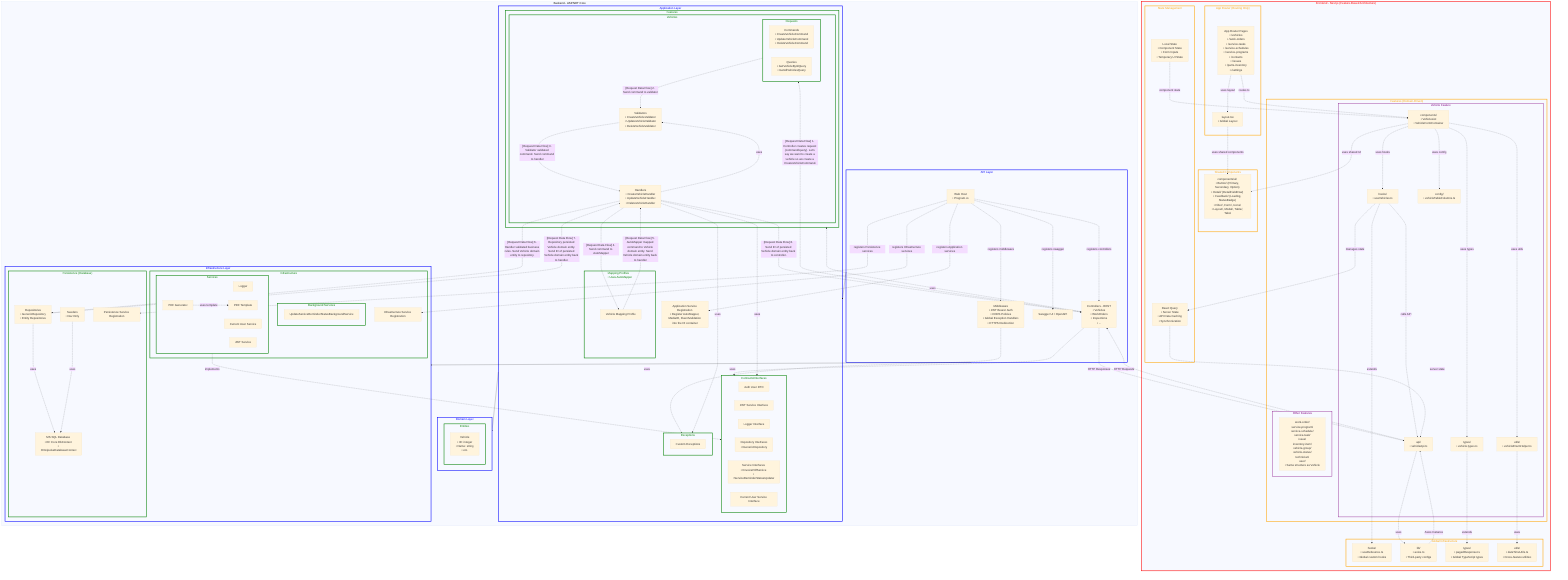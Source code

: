 ---
config:
  theme: base
  layout: dagre
---
flowchart TB
 subgraph APP_ROUTER_LAYER["App Router (Routing Only)"]
        APP_PAGES["App Router Pages <br>• /vehicles <br>• /work-orders <br>• /service-tasks <br>• /service-schedules <br>• /service-programs <br>• /contacts <br>• /issues <br>• /parts-inventory <br>• /settings"]
        LAYOUT_TSX["layout.tsx <br>• Global Layout"]
  end
 subgraph VEHICLE_FEATURE["Vehicle Feature"]
        VEHICLE_COMPONENTS["components/ <br>• VehicleList <br>• VehicleFormContainer"]
        VEHICLE_HOOKS["hooks/ <br>• useVehicles.ts"]
        VEHICLE_API["api/ <br>• vehicleApi.ts"]
        VEHICLE_TYPES["types/ <br>• vehicle.types.ts"]
        VEHICLE_CONFIG["config/ <br>• vehicleTableColumns.ts"]
        VEHICLE_UTILS["utils/ <br>• vehicleEnumHelper.ts"]
  end
 subgraph OTHER_FEATURES["Other Features"]
        OTHER_FEATURE_MODULES["work-order/ <br>service-program/ <br>service-schedule/ <br>service-task/ <br>issue/ <br>inventory-item/ <br>vehicle-group/ <br>vehicle-status/ <br>technician/ <br>user/ <br>• Same structure as Vehicle"]
  end
 subgraph FEATURES_LAYER["Features (Domain-Driven)"]
        VEHICLE_FEATURE
        OTHER_FEATURES
  end
 subgraph SHARED_COMPONENTS_LAYER["Shared Components"]
        UI_COMPONENTS["components/ui/ <br>• Button/ (Primary, Secondary, Option) <br>• Detail/ (DetailFieldRow) <br>• Feedback/ (Loading, StatusBadge) <br>• Filter/, Form/, Icons/ <br>• Layout/, Modal/, Table/, Tabs/"]
  end
 subgraph GLOBAL_INFRASTRUCTURE_LAYER["Global Infrastructure"]
        GLOBAL_HOOKS["hooks/ <br>• useDebounce.ts <br>• Global custom hooks"]
        LIB_CONFIG["lib/ <br>• axios.ts <br>• Third-party configs"]
        GLOBAL_TYPES["types/ <br>• pagedResponse.ts <br>• Global TypeScript types"]
        GLOBAL_UTILS["utils/ <br>• dateTimeUtils.ts <br>• Cross-feature utilities"]
  end
 subgraph STATE_MANAGEMENT_LAYER["State Management"]
        REACT_QUERY["React Query <br>• Server State <br>• API Data Caching <br>• Synchronization"]
        LOCAL_STATE["Local State <br>• Component State <br>• Form Inputs <br>• Temporary UI State"]
  end
 subgraph FRONTEND_GRAPH["Frontend - Next.js (Feature-Based Architecture)"]
        APP_ROUTER_LAYER
        FEATURES_LAYER
        SHARED_COMPONENTS_LAYER
        GLOBAL_INFRASTRUCTURE_LAYER
        STATE_MANAGEMENT_LAYER
  end
 subgraph API_LAYER["API Layer"]
        APIGW["Web Host <br>• Program.cs"]
        MIDDLEWARE["Middleware <br>• JWT Bearer Auth <br>• CORS Policies <br>• Global Exception Handlers <br>• HTTPS Redirection"]
        CTRLS["Controllers - REST <br>• Vehicles <br>• WorkOrders <br>• Inspections <br>• ..."]
        SWAGGER["Swagger UI / OpenAPI"]
  end
 subgraph APPLICATION_CONTRACTS_GRAPH["Contracts/Interfaces"]
        AUTH_USER_DTO["Auth User DTO"]
        I_JWT_SVC["JWT Service Interface"]
        I_LOGGER_SVC["Logger Interface"]
        I_REPOS["Repository Interfaces <br>• IGenericRepository"]
        I_SVC["Service Interfaces <br>• IInvoicePdfService <br>• IServiceReminderStatusUpdater"]
        I_CURRENT_USER_SVC["Current User Service Interface"]
  end
 subgraph APP_EXCEPTIONS_GRAPH["Exceptions"]
        EXCEPTIONS["Custom Exceptions"]
  end
 subgraph APP_REQUEST_GRAPH["Requests"]
        APP_VEHICLE_COMMANDS["Commands <br>• CreateVehicleCommand <br>• UpdateVehicleCommand <br>• DeleteVehicleCommand"]
        APP_VEHICLE_QUERIES["Queries <br>• GetVehicleByIdQuery <br>• GetAllVehiclesQuery"]
  end
 subgraph APP_VEHICLE_GRAPH["Vehicles"]
        APP_REQUEST_GRAPH
        APP_VEHICLE_VALIDATORS["Validators <br>• CreateVehicleValidator <br>• UpdateVehicleValidator <br>• DeleteVehicleValidator"]
        APP_VEHICLE_HANDLERS["Handlers <br>• CreateVehicleHandler <br>• UpdateVehicleHandler <br>• DeleteVehicleHandler"]
  end
 subgraph FEATURES_GRAPH["Features"]
        APP_VEHICLE_GRAPH
  end
 subgraph MAPPER_GRAPH["Mapping Profiles <br>• Uses AutoMapper"]
        VEHICLE_MAPPER["Vehicle Mapping Profile"]
  end
 subgraph APPLICATION_LAYER["Application Layer"]
        APPLICATION_CONTRACTS_GRAPH
        APP_EXCEPTIONS_GRAPH
        FEATURES_GRAPH
        MAPPER_GRAPH
        APPLICATION_DI_REG["Application Service Registration <br>• Register AutoMapper, MediatR, FluentValidation into the DI container"]
  end
 subgraph DOMAIN_ENTITIES_GRAPH["Entities"]
        DOMAIN_ENTITIES["Vehicle <br>• ID: integer <br>• Name: string <br>• etc."]
  end
 subgraph DOMAIN_LAYER["Domain Layer"]
        DOMAIN_ENTITIES_GRAPH
  end
 subgraph BACKGROUND_SERVICES_GRAPH["Background Services"]
        UPDATE_SERVICE_REMINDER_STATUS_BG_SVC["UpdateServiceReminderStatusBackgroundService"]
  end
 subgraph INFRA_SERVICES_GRAPH["Services"]
        LOGGER_SVC["Logger"]
        PDF_SVC["PDF Generator"]
        PDF_TEMPLATE["PDF Template"]
        CURRENT_USER_SVC["Current User Service"]
        JWT_SVC["JWT Service"]
  end
 subgraph INFRASTRUCTURE_GRAPH["Infrastructure"]
        BACKGROUND_SERVICES_GRAPH
        INFRA_SERVICES_GRAPH
        INFRASTRUCTURE_DI_REG["Infrastructure Service Registration"]
  end
 subgraph PERSISTENCE_GRAPH["Persistence (Database)"]
        DB_CONTEXT["MS SQL Database <br>• EF Core DbContext <br>• OmnipulseDatabaseContext"]
        REPOS["Repositories <br>• GenericRepository <br>• Entity Repositories"]
        SEEDERS["Seeders <br>• Dev Only"]
        PERSISTENCE_DI_REG["Persistence Service Registration"]
  end
 subgraph INFRASTRUCTURE_LAYER["Infrastructure Layer"]
        INFRASTRUCTURE_GRAPH
        PERSISTENCE_GRAPH
  end
 subgraph BACKEND_GRAPH["Backend - ASP.NET Core"]
        API_LAYER
        APPLICATION_LAYER
        DOMAIN_LAYER
        INFRASTRUCTURE_LAYER
  end
    VEHICLE_API -. HTTP Requests .-> CTRLS
    CTRLS -. HTTP Responses .-> VEHICLE_API
    LIB_CONFIG -. Axios Instance .-> VEHICLE_API
    APP_PAGES -. routes to .-> VEHICLE_COMPONENTS
    VEHICLE_COMPONENTS -. uses hooks .-> VEHICLE_HOOKS
    VEHICLE_HOOKS -. calls API .-> VEHICLE_API
    VEHICLE_HOOKS -. manages state .-> REACT_QUERY
    VEHICLE_COMPONENTS -. uses types .-> VEHICLE_TYPES
    VEHICLE_COMPONENTS -. uses utils .-> VEHICLE_UTILS
    VEHICLE_COMPONENTS -. uses config .-> VEHICLE_CONFIG
    VEHICLE_COMPONENTS -. uses shared UI .-> UI_COMPONENTS
    VEHICLE_HOOKS -. extends .-> GLOBAL_HOOKS
    VEHICLE_API -. uses .-> LIB_CONFIG
    VEHICLE_TYPES -. extends .-> GLOBAL_TYPES
    VEHICLE_UTILS -. uses .-> GLOBAL_UTILS
    REACT_QUERY -. server state .-> VEHICLE_API
    LOCAL_STATE -. component state .-> VEHICLE_COMPONENTS
    APP_PAGES -. uses layout .-> LAYOUT_TSX
    LAYOUT_TSX -. uses shared components .-> UI_COMPONENTS
    API_LAYER --> APPLICATION_LAYER & INFRASTRUCTURE_LAYER
    APPLICATION_LAYER --> DOMAIN_LAYER
    INFRA_SERVICES_GRAPH -. implements .-> APPLICATION_CONTRACTS_GRAPH
    PDF_SVC -. uses template .-> PDF_TEMPLATE
    CTRLS -. "[Request Data Flow] 1. Controller creates request (command/query). Let's say we want to create a vehicle so we create a CreateVehicleCommand." .-> APP_REQUEST_GRAPH
    APP_REQUEST_GRAPH -. "[Request Data Flow] 2. Send command to validator" .-> APP_VEHICLE_VALIDATORS
    APP_VEHICLE_VALIDATORS -. "[Request Data Flow] 3. Validator validated command. Send command to handler" .-> APP_VEHICLE_HANDLERS
    APP_VEHICLE_HANDLERS -. "[Request Data Flow] 4. Send command to AutoMapper" .-> VEHICLE_MAPPER
    VEHICLE_MAPPER -. "[Request Data Flow] 5. AutoMapper mapped command to Vehicle domain entity. Send Vehicle domain entity back to handler" .-> APP_VEHICLE_HANDLERS
    APP_VEHICLE_HANDLERS -. "[Request Data Flow] 6. Handler validated business rules. Send Vehicle domain entity to repository." .-> REPOS
    REPOS -. "[Request Data Flow] 7. Repository persisted Vehicle domain entity. Send ID of persisted Vehicle domain entity back to handler." .-> APP_VEHICLE_HANDLERS
    APP_VEHICLE_HANDLERS -. "[Request Data Flow] 8. Send ID of persisted Vehicle domain entity back to controller." .-> CTRLS
    APIGW -. registers middleware .-> MIDDLEWARE
    APIGW -. registers controllers .-> CTRLS
    APIGW -. registers swagger .-> SWAGGER
    APIGW -. registers Application services .-> APPLICATION_DI_REG
    APIGW -. registers Infrastructure services .-> INFRASTRUCTURE_DI_REG
    APIGW -. registers Persistence services .-> PERSISTENCE_DI_REG
    CTRLS -. uses .-> FEATURES_GRAPH & APPLICATION_CONTRACTS_GRAPH
    MIDDLEWARE -. uses .-> APP_EXCEPTIONS_GRAPH
    APP_VEHICLE_HANDLERS -. uses .-> APPLICATION_CONTRACTS_GRAPH & APP_EXCEPTIONS_GRAPH & APP_VEHICLE_VALIDATORS
    REPOS -. uses .-> DB_CONTEXT
    SEEDERS -. uses .-> DB_CONTEXT
    style VEHICLE_FEATURE stroke-width:2px,stroke:purple, color:purple
    style OTHER_FEATURES stroke-width:2px,stroke:purple, color:purple
    style APP_ROUTER_LAYER stroke-width:3px,stroke:orange, color:orange
    style FEATURES_LAYER stroke-width:3px,stroke:orange, color:orange
    style SHARED_COMPONENTS_LAYER stroke-width:3px,stroke:orange, color:orange
    style GLOBAL_INFRASTRUCTURE_LAYER stroke-width:3px,stroke:orange, color:orange
    style STATE_MANAGEMENT_LAYER stroke-width:3px,stroke:orange, color:orange
    style APP_REQUEST_GRAPH           stroke-width:3px,stroke:green, color:green
    style APP_VEHICLE_GRAPH           stroke-width:3px,stroke:green, color:green
    style APPLICATION_CONTRACTS_GRAPH stroke-width:3px,stroke:green, color:green
    style APP_EXCEPTIONS_GRAPH        stroke-width:3px,stroke:green, color:green
    style FEATURES_GRAPH              stroke-width:3px,stroke:green, color:green
    style MAPPER_GRAPH                stroke-width:3px,stroke:green, color:green
    style DOMAIN_ENTITIES_GRAPH stroke-width:3px,stroke:green, color:green
    style BACKGROUND_SERVICES_GRAPH stroke-width:3px,stroke:green, color:green
    style INFRA_SERVICES_GRAPH      stroke-width:3px,stroke:green, color:green
    style INFRASTRUCTURE_GRAPH      stroke-width:3px,stroke:green, color:green
    style PERSISTENCE_GRAPH         stroke-width:3px,stroke:green, color:green
    style API_LAYER            stroke-width:3px,stroke:blue, color:blue
    style APPLICATION_LAYER    stroke-width:3px,stroke:blue, color:blue
    style DOMAIN_LAYER         stroke-width:3px,stroke:blue, color:blue
    style INFRASTRUCTURE_LAYER stroke-width:3px,stroke:blue, color:blue
    style FRONTEND_GRAPH stroke-width:3px,stroke:red, color:red